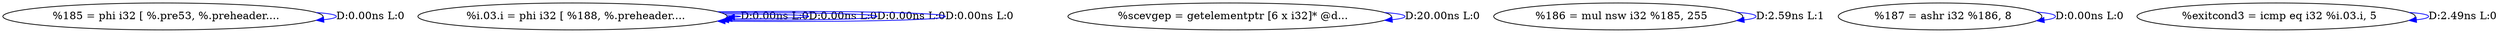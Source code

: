 digraph {
Node0x3e83220[label="  %185 = phi i32 [ %.pre53, %.preheader...."];
Node0x3e83220 -> Node0x3e83220[label="D:0.00ns L:0",color=blue];
Node0x3e83300[label="  %i.03.i = phi i32 [ %188, %.preheader...."];
Node0x3e83300 -> Node0x3e83300[label="D:0.00ns L:0",color=blue];
Node0x3e83300 -> Node0x3e83300[label="D:0.00ns L:0",color=blue];
Node0x3e83300 -> Node0x3e83300[label="D:0.00ns L:0",color=blue];
Node0x3e83300 -> Node0x3e83300[label="D:0.00ns L:0",color=blue];
Node0x3e833e0[label="  %scevgep = getelementptr [6 x i32]* @d..."];
Node0x3e833e0 -> Node0x3e833e0[label="D:20.00ns L:0",color=blue];
Node0x3e83500[label="  %186 = mul nsw i32 %185, 255"];
Node0x3e83500 -> Node0x3e83500[label="D:2.59ns L:1",color=blue];
Node0x3e835e0[label="  %187 = ashr i32 %186, 8"];
Node0x3e835e0 -> Node0x3e835e0[label="D:0.00ns L:0",color=blue];
Node0x3e837a0[label="  %exitcond3 = icmp eq i32 %i.03.i, 5"];
Node0x3e837a0 -> Node0x3e837a0[label="D:2.49ns L:0",color=blue];
}

